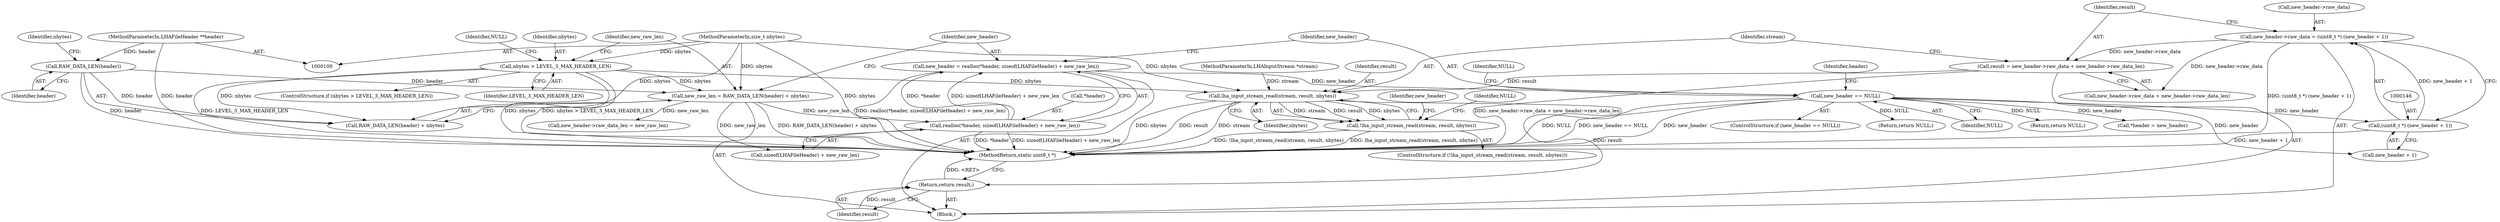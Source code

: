 digraph "0_lhasa_6fcdb8f1f538b9d63e63a5fa199c5514a15d4564_0@integer" {
"1000150" [label="(Call,result = new_header->raw_data + new_header->raw_data_len)"];
"1000141" [label="(Call,new_header->raw_data = (uint8_t *) (new_header + 1))"];
"1000145" [label="(Call,(uint8_t *) (new_header + 1))"];
"1000131" [label="(Call,new_header == NULL)"];
"1000121" [label="(Call,new_header = realloc(*header, sizeof(LHAFileHeader) + new_raw_len))"];
"1000123" [label="(Call,realloc(*header, sizeof(LHAFileHeader) + new_raw_len))"];
"1000115" [label="(Call,new_raw_len = RAW_DATA_LEN(header) + nbytes)"];
"1000118" [label="(Call,RAW_DATA_LEN(header))"];
"1000101" [label="(MethodParameterIn,LHAFileHeader **header)"];
"1000109" [label="(Call,nbytes > LEVEL_3_MAX_HEADER_LEN)"];
"1000103" [label="(MethodParameterIn,size_t nbytes)"];
"1000161" [label="(Call,lha_input_stream_read(stream, result, nbytes))"];
"1000160" [label="(Call,!lha_input_stream_read(stream, result, nbytes))"];
"1000173" [label="(Return,return result;)"];
"1000108" [label="(ControlStructure,if (nbytes > LEVEL_3_MAX_HEADER_LEN))"];
"1000116" [label="(Identifier,new_raw_len)"];
"1000130" [label="(ControlStructure,if (new_header == NULL))"];
"1000142" [label="(Call,new_header->raw_data)"];
"1000109" [label="(Call,nbytes > LEVEL_3_MAX_HEADER_LEN)"];
"1000111" [label="(Identifier,LEVEL_3_MAX_HEADER_LEN)"];
"1000117" [label="(Call,RAW_DATA_LEN(header) + nbytes)"];
"1000102" [label="(MethodParameterIn,LHAInputStream *stream)"];
"1000145" [label="(Call,(uint8_t *) (new_header + 1))"];
"1000101" [label="(MethodParameterIn,LHAFileHeader **header)"];
"1000170" [label="(Identifier,new_header)"];
"1000163" [label="(Identifier,result)"];
"1000151" [label="(Identifier,result)"];
"1000114" [label="(Identifier,NULL)"];
"1000136" [label="(Identifier,NULL)"];
"1000167" [label="(Identifier,NULL)"];
"1000120" [label="(Identifier,nbytes)"];
"1000115" [label="(Call,new_raw_len = RAW_DATA_LEN(header) + nbytes)"];
"1000110" [label="(Identifier,nbytes)"];
"1000166" [label="(Return,return NULL;)"];
"1000119" [label="(Identifier,header)"];
"1000174" [label="(Identifier,result)"];
"1000124" [label="(Call,*header)"];
"1000133" [label="(Identifier,NULL)"];
"1000118" [label="(Call,RAW_DATA_LEN(header))"];
"1000141" [label="(Call,new_header->raw_data = (uint8_t *) (new_header + 1))"];
"1000135" [label="(Return,return NULL;)"];
"1000173" [label="(Return,return result;)"];
"1000123" [label="(Call,realloc(*header, sizeof(LHAFileHeader) + new_raw_len))"];
"1000147" [label="(Call,new_header + 1)"];
"1000137" [label="(Call,*header = new_header)"];
"1000168" [label="(Call,new_header->raw_data_len = new_raw_len)"];
"1000152" [label="(Call,new_header->raw_data + new_header->raw_data_len)"];
"1000150" [label="(Call,result = new_header->raw_data + new_header->raw_data_len)"];
"1000131" [label="(Call,new_header == NULL)"];
"1000159" [label="(ControlStructure,if (!lha_input_stream_read(stream, result, nbytes)))"];
"1000175" [label="(MethodReturn,static uint8_t *)"];
"1000161" [label="(Call,lha_input_stream_read(stream, result, nbytes))"];
"1000139" [label="(Identifier,header)"];
"1000122" [label="(Identifier,new_header)"];
"1000103" [label="(MethodParameterIn,size_t nbytes)"];
"1000162" [label="(Identifier,stream)"];
"1000160" [label="(Call,!lha_input_stream_read(stream, result, nbytes))"];
"1000164" [label="(Identifier,nbytes)"];
"1000104" [label="(Block,)"];
"1000132" [label="(Identifier,new_header)"];
"1000126" [label="(Call,sizeof(LHAFileHeader) + new_raw_len)"];
"1000121" [label="(Call,new_header = realloc(*header, sizeof(LHAFileHeader) + new_raw_len))"];
"1000150" -> "1000104"  [label="AST: "];
"1000150" -> "1000152"  [label="CFG: "];
"1000151" -> "1000150"  [label="AST: "];
"1000152" -> "1000150"  [label="AST: "];
"1000162" -> "1000150"  [label="CFG: "];
"1000150" -> "1000175"  [label="DDG: new_header->raw_data + new_header->raw_data_len"];
"1000141" -> "1000150"  [label="DDG: new_header->raw_data"];
"1000150" -> "1000161"  [label="DDG: result"];
"1000141" -> "1000104"  [label="AST: "];
"1000141" -> "1000145"  [label="CFG: "];
"1000142" -> "1000141"  [label="AST: "];
"1000145" -> "1000141"  [label="AST: "];
"1000151" -> "1000141"  [label="CFG: "];
"1000141" -> "1000175"  [label="DDG: (uint8_t *) (new_header + 1)"];
"1000145" -> "1000141"  [label="DDG: new_header + 1"];
"1000141" -> "1000152"  [label="DDG: new_header->raw_data"];
"1000145" -> "1000147"  [label="CFG: "];
"1000146" -> "1000145"  [label="AST: "];
"1000147" -> "1000145"  [label="AST: "];
"1000145" -> "1000175"  [label="DDG: new_header + 1"];
"1000131" -> "1000145"  [label="DDG: new_header"];
"1000131" -> "1000130"  [label="AST: "];
"1000131" -> "1000133"  [label="CFG: "];
"1000132" -> "1000131"  [label="AST: "];
"1000133" -> "1000131"  [label="AST: "];
"1000136" -> "1000131"  [label="CFG: "];
"1000139" -> "1000131"  [label="CFG: "];
"1000131" -> "1000175"  [label="DDG: new_header"];
"1000131" -> "1000175"  [label="DDG: NULL"];
"1000131" -> "1000175"  [label="DDG: new_header == NULL"];
"1000121" -> "1000131"  [label="DDG: new_header"];
"1000131" -> "1000135"  [label="DDG: NULL"];
"1000131" -> "1000137"  [label="DDG: new_header"];
"1000131" -> "1000147"  [label="DDG: new_header"];
"1000131" -> "1000166"  [label="DDG: NULL"];
"1000121" -> "1000104"  [label="AST: "];
"1000121" -> "1000123"  [label="CFG: "];
"1000122" -> "1000121"  [label="AST: "];
"1000123" -> "1000121"  [label="AST: "];
"1000132" -> "1000121"  [label="CFG: "];
"1000121" -> "1000175"  [label="DDG: realloc(*header, sizeof(LHAFileHeader) + new_raw_len)"];
"1000123" -> "1000121"  [label="DDG: *header"];
"1000123" -> "1000121"  [label="DDG: sizeof(LHAFileHeader) + new_raw_len"];
"1000123" -> "1000126"  [label="CFG: "];
"1000124" -> "1000123"  [label="AST: "];
"1000126" -> "1000123"  [label="AST: "];
"1000123" -> "1000175"  [label="DDG: sizeof(LHAFileHeader) + new_raw_len"];
"1000123" -> "1000175"  [label="DDG: *header"];
"1000115" -> "1000123"  [label="DDG: new_raw_len"];
"1000115" -> "1000104"  [label="AST: "];
"1000115" -> "1000117"  [label="CFG: "];
"1000116" -> "1000115"  [label="AST: "];
"1000117" -> "1000115"  [label="AST: "];
"1000122" -> "1000115"  [label="CFG: "];
"1000115" -> "1000175"  [label="DDG: RAW_DATA_LEN(header) + nbytes"];
"1000118" -> "1000115"  [label="DDG: header"];
"1000109" -> "1000115"  [label="DDG: nbytes"];
"1000103" -> "1000115"  [label="DDG: nbytes"];
"1000115" -> "1000126"  [label="DDG: new_raw_len"];
"1000115" -> "1000168"  [label="DDG: new_raw_len"];
"1000118" -> "1000117"  [label="AST: "];
"1000118" -> "1000119"  [label="CFG: "];
"1000119" -> "1000118"  [label="AST: "];
"1000120" -> "1000118"  [label="CFG: "];
"1000118" -> "1000175"  [label="DDG: header"];
"1000118" -> "1000117"  [label="DDG: header"];
"1000101" -> "1000118"  [label="DDG: header"];
"1000101" -> "1000100"  [label="AST: "];
"1000101" -> "1000175"  [label="DDG: header"];
"1000109" -> "1000108"  [label="AST: "];
"1000109" -> "1000111"  [label="CFG: "];
"1000110" -> "1000109"  [label="AST: "];
"1000111" -> "1000109"  [label="AST: "];
"1000114" -> "1000109"  [label="CFG: "];
"1000116" -> "1000109"  [label="CFG: "];
"1000109" -> "1000175"  [label="DDG: nbytes"];
"1000109" -> "1000175"  [label="DDG: LEVEL_3_MAX_HEADER_LEN"];
"1000109" -> "1000175"  [label="DDG: nbytes > LEVEL_3_MAX_HEADER_LEN"];
"1000103" -> "1000109"  [label="DDG: nbytes"];
"1000109" -> "1000117"  [label="DDG: nbytes"];
"1000109" -> "1000161"  [label="DDG: nbytes"];
"1000103" -> "1000100"  [label="AST: "];
"1000103" -> "1000175"  [label="DDG: nbytes"];
"1000103" -> "1000117"  [label="DDG: nbytes"];
"1000103" -> "1000161"  [label="DDG: nbytes"];
"1000161" -> "1000160"  [label="AST: "];
"1000161" -> "1000164"  [label="CFG: "];
"1000162" -> "1000161"  [label="AST: "];
"1000163" -> "1000161"  [label="AST: "];
"1000164" -> "1000161"  [label="AST: "];
"1000160" -> "1000161"  [label="CFG: "];
"1000161" -> "1000175"  [label="DDG: nbytes"];
"1000161" -> "1000175"  [label="DDG: result"];
"1000161" -> "1000175"  [label="DDG: stream"];
"1000161" -> "1000160"  [label="DDG: stream"];
"1000161" -> "1000160"  [label="DDG: result"];
"1000161" -> "1000160"  [label="DDG: nbytes"];
"1000102" -> "1000161"  [label="DDG: stream"];
"1000161" -> "1000173"  [label="DDG: result"];
"1000160" -> "1000159"  [label="AST: "];
"1000167" -> "1000160"  [label="CFG: "];
"1000170" -> "1000160"  [label="CFG: "];
"1000160" -> "1000175"  [label="DDG: !lha_input_stream_read(stream, result, nbytes)"];
"1000160" -> "1000175"  [label="DDG: lha_input_stream_read(stream, result, nbytes)"];
"1000173" -> "1000104"  [label="AST: "];
"1000173" -> "1000174"  [label="CFG: "];
"1000174" -> "1000173"  [label="AST: "];
"1000175" -> "1000173"  [label="CFG: "];
"1000173" -> "1000175"  [label="DDG: <RET>"];
"1000174" -> "1000173"  [label="DDG: result"];
}

